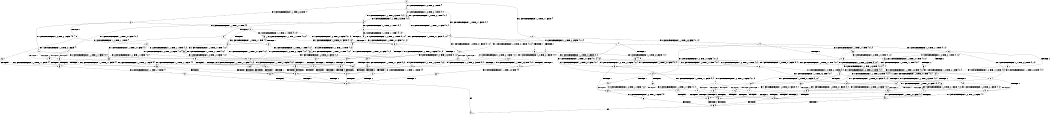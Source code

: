 digraph BCG {
size = "7, 10.5";
center = TRUE;
node [shape = circle];
0 [peripheries = 2];
0 -> 1 [label = "EX !1 !ATOMIC_EXCH_BRANCH (1, +0, TRUE, +0, 1, TRUE) !{}"];
0 -> 2 [label = "EX !2 !ATOMIC_EXCH_BRANCH (1, +1, TRUE, +1, 1, FALSE) !{}"];
0 -> 3 [label = "EX !0 !ATOMIC_EXCH_BRANCH (1, +1, TRUE, +0, 3, TRUE) !{}"];
1 -> 4 [label = "EX !2 !ATOMIC_EXCH_BRANCH (1, +1, TRUE, +1, 1, FALSE) !{0, 1}"];
1 -> 5 [label = "EX !0 !ATOMIC_EXCH_BRANCH (1, +1, TRUE, +0, 3, TRUE) !{0, 1}"];
1 -> 6 [label = "EX !1 !ATOMIC_EXCH_BRANCH (1, +0, TRUE, +0, 1, TRUE) !{0, 1}"];
2 -> 7 [label = "TERMINATE !2"];
2 -> 8 [label = "EX !1 !ATOMIC_EXCH_BRANCH (1, +0, TRUE, +0, 1, FALSE) !{0, 1, 2}"];
2 -> 9 [label = "EX !0 !ATOMIC_EXCH_BRANCH (1, +1, TRUE, +0, 3, FALSE) !{0, 1, 2}"];
3 -> 10 [label = "TERMINATE !0"];
3 -> 11 [label = "EX !1 !ATOMIC_EXCH_BRANCH (1, +0, TRUE, +0, 1, FALSE) !{0}"];
3 -> 12 [label = "EX !2 !ATOMIC_EXCH_BRANCH (1, +1, TRUE, +1, 1, TRUE) !{0}"];
4 -> 13 [label = "TERMINATE !2"];
4 -> 14 [label = "EX !0 !ATOMIC_EXCH_BRANCH (1, +1, TRUE, +0, 3, FALSE) !{0, 1, 2}"];
4 -> 8 [label = "EX !1 !ATOMIC_EXCH_BRANCH (1, +0, TRUE, +0, 1, FALSE) !{0, 1, 2}"];
5 -> 15 [label = "TERMINATE !0"];
5 -> 16 [label = "EX !2 !ATOMIC_EXCH_BRANCH (1, +1, TRUE, +1, 1, TRUE) !{0, 1}"];
5 -> 17 [label = "EX !1 !ATOMIC_EXCH_BRANCH (1, +0, TRUE, +0, 1, FALSE) !{0, 1}"];
6 -> 4 [label = "EX !2 !ATOMIC_EXCH_BRANCH (1, +1, TRUE, +1, 1, FALSE) !{0, 1}"];
6 -> 5 [label = "EX !0 !ATOMIC_EXCH_BRANCH (1, +1, TRUE, +0, 3, TRUE) !{0, 1}"];
6 -> 6 [label = "EX !1 !ATOMIC_EXCH_BRANCH (1, +0, TRUE, +0, 1, TRUE) !{0, 1}"];
7 -> 18 [label = "EX !1 !ATOMIC_EXCH_BRANCH (1, +0, TRUE, +0, 1, FALSE) !{0, 1}"];
7 -> 19 [label = "EX !0 !ATOMIC_EXCH_BRANCH (1, +1, TRUE, +0, 3, FALSE) !{0, 1}"];
8 -> 20 [label = "TERMINATE !1"];
8 -> 21 [label = "TERMINATE !2"];
8 -> 22 [label = "EX !0 !ATOMIC_EXCH_BRANCH (1, +1, TRUE, +0, 3, TRUE) !{0, 1, 2}"];
9 -> 23 [label = "TERMINATE !2"];
9 -> 24 [label = "EX !1 !ATOMIC_EXCH_BRANCH (1, +0, TRUE, +0, 1, FALSE) !{0, 1, 2}"];
9 -> 25 [label = "EX !0 !ATOMIC_EXCH_BRANCH (1, +0, TRUE, +1, 1, TRUE) !{0, 1, 2}"];
10 -> 26 [label = "EX !1 !ATOMIC_EXCH_BRANCH (1, +0, TRUE, +0, 1, FALSE) !{}"];
10 -> 27 [label = "EX !2 !ATOMIC_EXCH_BRANCH (1, +1, TRUE, +1, 1, TRUE) !{}"];
11 -> 28 [label = "TERMINATE !1"];
11 -> 29 [label = "TERMINATE !0"];
11 -> 30 [label = "EX !2 !ATOMIC_EXCH_BRANCH (1, +1, TRUE, +1, 1, FALSE) !{0, 1}"];
12 -> 31 [label = "TERMINATE !0"];
12 -> 32 [label = "EX !1 !ATOMIC_EXCH_BRANCH (1, +0, TRUE, +0, 1, FALSE) !{0, 1, 2}"];
12 -> 33 [label = "EX !2 !ATOMIC_EXCH_BRANCH (1, +1, TRUE, +1, 1, TRUE) !{0, 1, 2}"];
13 -> 34 [label = "EX !0 !ATOMIC_EXCH_BRANCH (1, +1, TRUE, +0, 3, FALSE) !{0, 1}"];
13 -> 18 [label = "EX !1 !ATOMIC_EXCH_BRANCH (1, +0, TRUE, +0, 1, FALSE) !{0, 1}"];
14 -> 35 [label = "TERMINATE !2"];
14 -> 24 [label = "EX !1 !ATOMIC_EXCH_BRANCH (1, +0, TRUE, +0, 1, FALSE) !{0, 1, 2}"];
14 -> 36 [label = "EX !0 !ATOMIC_EXCH_BRANCH (1, +0, TRUE, +1, 1, TRUE) !{0, 1, 2}"];
15 -> 37 [label = "EX !2 !ATOMIC_EXCH_BRANCH (1, +1, TRUE, +1, 1, TRUE) !{1}"];
15 -> 38 [label = "EX !1 !ATOMIC_EXCH_BRANCH (1, +0, TRUE, +0, 1, FALSE) !{1}"];
16 -> 39 [label = "TERMINATE !0"];
16 -> 40 [label = "EX !2 !ATOMIC_EXCH_BRANCH (1, +1, TRUE, +1, 1, TRUE) !{0, 1, 2}"];
16 -> 32 [label = "EX !1 !ATOMIC_EXCH_BRANCH (1, +0, TRUE, +0, 1, FALSE) !{0, 1, 2}"];
17 -> 28 [label = "TERMINATE !1"];
17 -> 29 [label = "TERMINATE !0"];
17 -> 30 [label = "EX !2 !ATOMIC_EXCH_BRANCH (1, +1, TRUE, +1, 1, FALSE) !{0, 1}"];
18 -> 41 [label = "TERMINATE !1"];
18 -> 42 [label = "EX !0 !ATOMIC_EXCH_BRANCH (1, +1, TRUE, +0, 3, TRUE) !{0, 1}"];
19 -> 43 [label = "EX !1 !ATOMIC_EXCH_BRANCH (1, +0, TRUE, +0, 1, FALSE) !{0, 1}"];
19 -> 44 [label = "EX !0 !ATOMIC_EXCH_BRANCH (1, +0, TRUE, +1, 1, TRUE) !{0, 1}"];
20 -> 41 [label = "TERMINATE !2"];
20 -> 45 [label = "EX !0 !ATOMIC_EXCH_BRANCH (1, +1, TRUE, +0, 3, TRUE) !{0, 2}"];
21 -> 41 [label = "TERMINATE !1"];
21 -> 42 [label = "EX !0 !ATOMIC_EXCH_BRANCH (1, +1, TRUE, +0, 3, TRUE) !{0, 1}"];
22 -> 46 [label = "TERMINATE !1"];
22 -> 47 [label = "TERMINATE !2"];
22 -> 48 [label = "TERMINATE !0"];
23 -> 43 [label = "EX !1 !ATOMIC_EXCH_BRANCH (1, +0, TRUE, +0, 1, FALSE) !{0, 1}"];
23 -> 44 [label = "EX !0 !ATOMIC_EXCH_BRANCH (1, +0, TRUE, +1, 1, TRUE) !{0, 1}"];
24 -> 49 [label = "TERMINATE !1"];
24 -> 50 [label = "TERMINATE !2"];
24 -> 51 [label = "EX !0 !ATOMIC_EXCH_BRANCH (1, +0, TRUE, +1, 1, FALSE) !{0, 1, 2}"];
25 -> 52 [label = "TERMINATE !2"];
25 -> 53 [label = "EX !1 !ATOMIC_EXCH_BRANCH (1, +0, TRUE, +0, 1, TRUE) !{0, 1, 2}"];
25 -> 54 [label = "EX !0 !ATOMIC_EXCH_BRANCH (1, +1, TRUE, +0, 3, TRUE) !{0, 1, 2}"];
26 -> 55 [label = "TERMINATE !1"];
26 -> 56 [label = "EX !2 !ATOMIC_EXCH_BRANCH (1, +1, TRUE, +1, 1, FALSE) !{1}"];
27 -> 57 [label = "EX !1 !ATOMIC_EXCH_BRANCH (1, +0, TRUE, +0, 1, FALSE) !{1, 2}"];
27 -> 58 [label = "EX !2 !ATOMIC_EXCH_BRANCH (1, +1, TRUE, +1, 1, TRUE) !{1, 2}"];
28 -> 55 [label = "TERMINATE !0"];
28 -> 59 [label = "EX !2 !ATOMIC_EXCH_BRANCH (1, +1, TRUE, +1, 1, FALSE) !{0}"];
29 -> 55 [label = "TERMINATE !1"];
29 -> 56 [label = "EX !2 !ATOMIC_EXCH_BRANCH (1, +1, TRUE, +1, 1, FALSE) !{1}"];
30 -> 46 [label = "TERMINATE !1"];
30 -> 47 [label = "TERMINATE !2"];
30 -> 48 [label = "TERMINATE !0"];
31 -> 57 [label = "EX !1 !ATOMIC_EXCH_BRANCH (1, +0, TRUE, +0, 1, FALSE) !{1, 2}"];
31 -> 58 [label = "EX !2 !ATOMIC_EXCH_BRANCH (1, +1, TRUE, +1, 1, TRUE) !{1, 2}"];
32 -> 60 [label = "TERMINATE !1"];
32 -> 61 [label = "TERMINATE !0"];
32 -> 22 [label = "EX !2 !ATOMIC_EXCH_BRANCH (1, +1, TRUE, +1, 1, FALSE) !{0, 1, 2}"];
33 -> 31 [label = "TERMINATE !0"];
33 -> 32 [label = "EX !1 !ATOMIC_EXCH_BRANCH (1, +0, TRUE, +0, 1, FALSE) !{0, 1, 2}"];
33 -> 33 [label = "EX !2 !ATOMIC_EXCH_BRANCH (1, +1, TRUE, +1, 1, TRUE) !{0, 1, 2}"];
34 -> 43 [label = "EX !1 !ATOMIC_EXCH_BRANCH (1, +0, TRUE, +0, 1, FALSE) !{0, 1}"];
34 -> 62 [label = "EX !0 !ATOMIC_EXCH_BRANCH (1, +0, TRUE, +1, 1, TRUE) !{0, 1}"];
35 -> 43 [label = "EX !1 !ATOMIC_EXCH_BRANCH (1, +0, TRUE, +0, 1, FALSE) !{0, 1}"];
35 -> 62 [label = "EX !0 !ATOMIC_EXCH_BRANCH (1, +0, TRUE, +1, 1, TRUE) !{0, 1}"];
36 -> 63 [label = "TERMINATE !2"];
36 -> 53 [label = "EX !1 !ATOMIC_EXCH_BRANCH (1, +0, TRUE, +0, 1, TRUE) !{0, 1, 2}"];
36 -> 64 [label = "EX !0 !ATOMIC_EXCH_BRANCH (1, +1, TRUE, +0, 3, TRUE) !{0, 1, 2}"];
37 -> 65 [label = "EX !2 !ATOMIC_EXCH_BRANCH (1, +1, TRUE, +1, 1, TRUE) !{1, 2}"];
37 -> 57 [label = "EX !1 !ATOMIC_EXCH_BRANCH (1, +0, TRUE, +0, 1, FALSE) !{1, 2}"];
38 -> 55 [label = "TERMINATE !1"];
38 -> 56 [label = "EX !2 !ATOMIC_EXCH_BRANCH (1, +1, TRUE, +1, 1, FALSE) !{1}"];
39 -> 65 [label = "EX !2 !ATOMIC_EXCH_BRANCH (1, +1, TRUE, +1, 1, TRUE) !{1, 2}"];
39 -> 57 [label = "EX !1 !ATOMIC_EXCH_BRANCH (1, +0, TRUE, +0, 1, FALSE) !{1, 2}"];
40 -> 39 [label = "TERMINATE !0"];
40 -> 40 [label = "EX !2 !ATOMIC_EXCH_BRANCH (1, +1, TRUE, +1, 1, TRUE) !{0, 1, 2}"];
40 -> 32 [label = "EX !1 !ATOMIC_EXCH_BRANCH (1, +0, TRUE, +0, 1, FALSE) !{0, 1, 2}"];
41 -> 66 [label = "EX !0 !ATOMIC_EXCH_BRANCH (1, +1, TRUE, +0, 3, TRUE) !{0}"];
42 -> 67 [label = "TERMINATE !1"];
42 -> 68 [label = "TERMINATE !0"];
43 -> 69 [label = "TERMINATE !1"];
43 -> 70 [label = "EX !0 !ATOMIC_EXCH_BRANCH (1, +0, TRUE, +1, 1, FALSE) !{0, 1}"];
44 -> 71 [label = "EX !1 !ATOMIC_EXCH_BRANCH (1, +0, TRUE, +0, 1, TRUE) !{0, 1}"];
44 -> 72 [label = "EX !0 !ATOMIC_EXCH_BRANCH (1, +1, TRUE, +0, 3, TRUE) !{0, 1}"];
45 -> 67 [label = "TERMINATE !2"];
45 -> 73 [label = "TERMINATE !0"];
46 -> 67 [label = "TERMINATE !2"];
46 -> 73 [label = "TERMINATE !0"];
47 -> 67 [label = "TERMINATE !1"];
47 -> 68 [label = "TERMINATE !0"];
48 -> 73 [label = "TERMINATE !1"];
48 -> 68 [label = "TERMINATE !2"];
49 -> 69 [label = "TERMINATE !2"];
49 -> 74 [label = "EX !0 !ATOMIC_EXCH_BRANCH (1, +0, TRUE, +1, 1, FALSE) !{0, 2}"];
50 -> 69 [label = "TERMINATE !1"];
50 -> 70 [label = "EX !0 !ATOMIC_EXCH_BRANCH (1, +0, TRUE, +1, 1, FALSE) !{0, 1}"];
51 -> 75 [label = "TERMINATE !1"];
51 -> 76 [label = "TERMINATE !2"];
51 -> 77 [label = "TERMINATE !0"];
52 -> 71 [label = "EX !1 !ATOMIC_EXCH_BRANCH (1, +0, TRUE, +0, 1, TRUE) !{0, 1}"];
52 -> 72 [label = "EX !0 !ATOMIC_EXCH_BRANCH (1, +1, TRUE, +0, 3, TRUE) !{0, 1}"];
53 -> 63 [label = "TERMINATE !2"];
53 -> 53 [label = "EX !1 !ATOMIC_EXCH_BRANCH (1, +0, TRUE, +0, 1, TRUE) !{0, 1, 2}"];
53 -> 64 [label = "EX !0 !ATOMIC_EXCH_BRANCH (1, +1, TRUE, +0, 3, TRUE) !{0, 1, 2}"];
54 -> 78 [label = "TERMINATE !2"];
54 -> 79 [label = "TERMINATE !0"];
54 -> 80 [label = "EX !1 !ATOMIC_EXCH_BRANCH (1, +0, TRUE, +0, 1, FALSE) !{0, 1, 2}"];
55 -> 81 [label = "EX !2 !ATOMIC_EXCH_BRANCH (1, +1, TRUE, +1, 1, FALSE) !{}"];
56 -> 73 [label = "TERMINATE !1"];
56 -> 68 [label = "TERMINATE !2"];
57 -> 82 [label = "TERMINATE !1"];
57 -> 83 [label = "EX !2 !ATOMIC_EXCH_BRANCH (1, +1, TRUE, +1, 1, FALSE) !{1, 2}"];
58 -> 57 [label = "EX !1 !ATOMIC_EXCH_BRANCH (1, +0, TRUE, +0, 1, FALSE) !{1, 2}"];
58 -> 58 [label = "EX !2 !ATOMIC_EXCH_BRANCH (1, +1, TRUE, +1, 1, TRUE) !{1, 2}"];
59 -> 67 [label = "TERMINATE !2"];
59 -> 73 [label = "TERMINATE !0"];
60 -> 82 [label = "TERMINATE !0"];
60 -> 45 [label = "EX !2 !ATOMIC_EXCH_BRANCH (1, +1, TRUE, +1, 1, FALSE) !{0, 2}"];
61 -> 82 [label = "TERMINATE !1"];
61 -> 83 [label = "EX !2 !ATOMIC_EXCH_BRANCH (1, +1, TRUE, +1, 1, FALSE) !{1, 2}"];
62 -> 71 [label = "EX !1 !ATOMIC_EXCH_BRANCH (1, +0, TRUE, +0, 1, TRUE) !{0, 1}"];
62 -> 84 [label = "EX !0 !ATOMIC_EXCH_BRANCH (1, +1, TRUE, +0, 3, TRUE) !{0, 1}"];
63 -> 71 [label = "EX !1 !ATOMIC_EXCH_BRANCH (1, +0, TRUE, +0, 1, TRUE) !{0, 1}"];
63 -> 84 [label = "EX !0 !ATOMIC_EXCH_BRANCH (1, +1, TRUE, +0, 3, TRUE) !{0, 1}"];
64 -> 85 [label = "TERMINATE !2"];
64 -> 86 [label = "TERMINATE !0"];
64 -> 80 [label = "EX !1 !ATOMIC_EXCH_BRANCH (1, +0, TRUE, +0, 1, FALSE) !{0, 1, 2}"];
65 -> 65 [label = "EX !2 !ATOMIC_EXCH_BRANCH (1, +1, TRUE, +1, 1, TRUE) !{1, 2}"];
65 -> 57 [label = "EX !1 !ATOMIC_EXCH_BRANCH (1, +0, TRUE, +0, 1, FALSE) !{1, 2}"];
66 -> 87 [label = "TERMINATE !0"];
67 -> 87 [label = "TERMINATE !0"];
68 -> 87 [label = "TERMINATE !1"];
69 -> 88 [label = "EX !0 !ATOMIC_EXCH_BRANCH (1, +0, TRUE, +1, 1, FALSE) !{0}"];
70 -> 89 [label = "TERMINATE !1"];
70 -> 90 [label = "TERMINATE !0"];
71 -> 71 [label = "EX !1 !ATOMIC_EXCH_BRANCH (1, +0, TRUE, +0, 1, TRUE) !{0, 1}"];
71 -> 84 [label = "EX !0 !ATOMIC_EXCH_BRANCH (1, +1, TRUE, +0, 3, TRUE) !{0, 1}"];
72 -> 91 [label = "TERMINATE !0"];
72 -> 92 [label = "EX !1 !ATOMIC_EXCH_BRANCH (1, +0, TRUE, +0, 1, FALSE) !{0, 1}"];
73 -> 87 [label = "TERMINATE !2"];
74 -> 89 [label = "TERMINATE !2"];
74 -> 93 [label = "TERMINATE !0"];
75 -> 89 [label = "TERMINATE !2"];
75 -> 93 [label = "TERMINATE !0"];
76 -> 89 [label = "TERMINATE !1"];
76 -> 90 [label = "TERMINATE !0"];
77 -> 93 [label = "TERMINATE !1"];
77 -> 90 [label = "TERMINATE !2"];
78 -> 91 [label = "TERMINATE !0"];
78 -> 92 [label = "EX !1 !ATOMIC_EXCH_BRANCH (1, +0, TRUE, +0, 1, FALSE) !{0, 1}"];
79 -> 91 [label = "TERMINATE !2"];
79 -> 94 [label = "EX !1 !ATOMIC_EXCH_BRANCH (1, +0, TRUE, +0, 1, FALSE) !{1, 2}"];
80 -> 75 [label = "TERMINATE !1"];
80 -> 76 [label = "TERMINATE !2"];
80 -> 77 [label = "TERMINATE !0"];
81 -> 87 [label = "TERMINATE !2"];
82 -> 95 [label = "EX !2 !ATOMIC_EXCH_BRANCH (1, +1, TRUE, +1, 1, FALSE) !{2}"];
83 -> 73 [label = "TERMINATE !1"];
83 -> 68 [label = "TERMINATE !2"];
84 -> 96 [label = "TERMINATE !0"];
84 -> 92 [label = "EX !1 !ATOMIC_EXCH_BRANCH (1, +0, TRUE, +0, 1, FALSE) !{0, 1}"];
85 -> 96 [label = "TERMINATE !0"];
85 -> 92 [label = "EX !1 !ATOMIC_EXCH_BRANCH (1, +0, TRUE, +0, 1, FALSE) !{0, 1}"];
86 -> 96 [label = "TERMINATE !2"];
86 -> 94 [label = "EX !1 !ATOMIC_EXCH_BRANCH (1, +0, TRUE, +0, 1, FALSE) !{1, 2}"];
87 -> 97 [label = "exit"];
88 -> 98 [label = "TERMINATE !0"];
89 -> 98 [label = "TERMINATE !0"];
90 -> 98 [label = "TERMINATE !1"];
91 -> 99 [label = "EX !1 !ATOMIC_EXCH_BRANCH (1, +0, TRUE, +0, 1, FALSE) !{1}"];
92 -> 89 [label = "TERMINATE !1"];
92 -> 90 [label = "TERMINATE !0"];
93 -> 98 [label = "TERMINATE !2"];
94 -> 93 [label = "TERMINATE !1"];
94 -> 90 [label = "TERMINATE !2"];
95 -> 87 [label = "TERMINATE !2"];
96 -> 99 [label = "EX !1 !ATOMIC_EXCH_BRANCH (1, +0, TRUE, +0, 1, FALSE) !{1}"];
98 -> 97 [label = "exit"];
99 -> 98 [label = "TERMINATE !1"];
}
